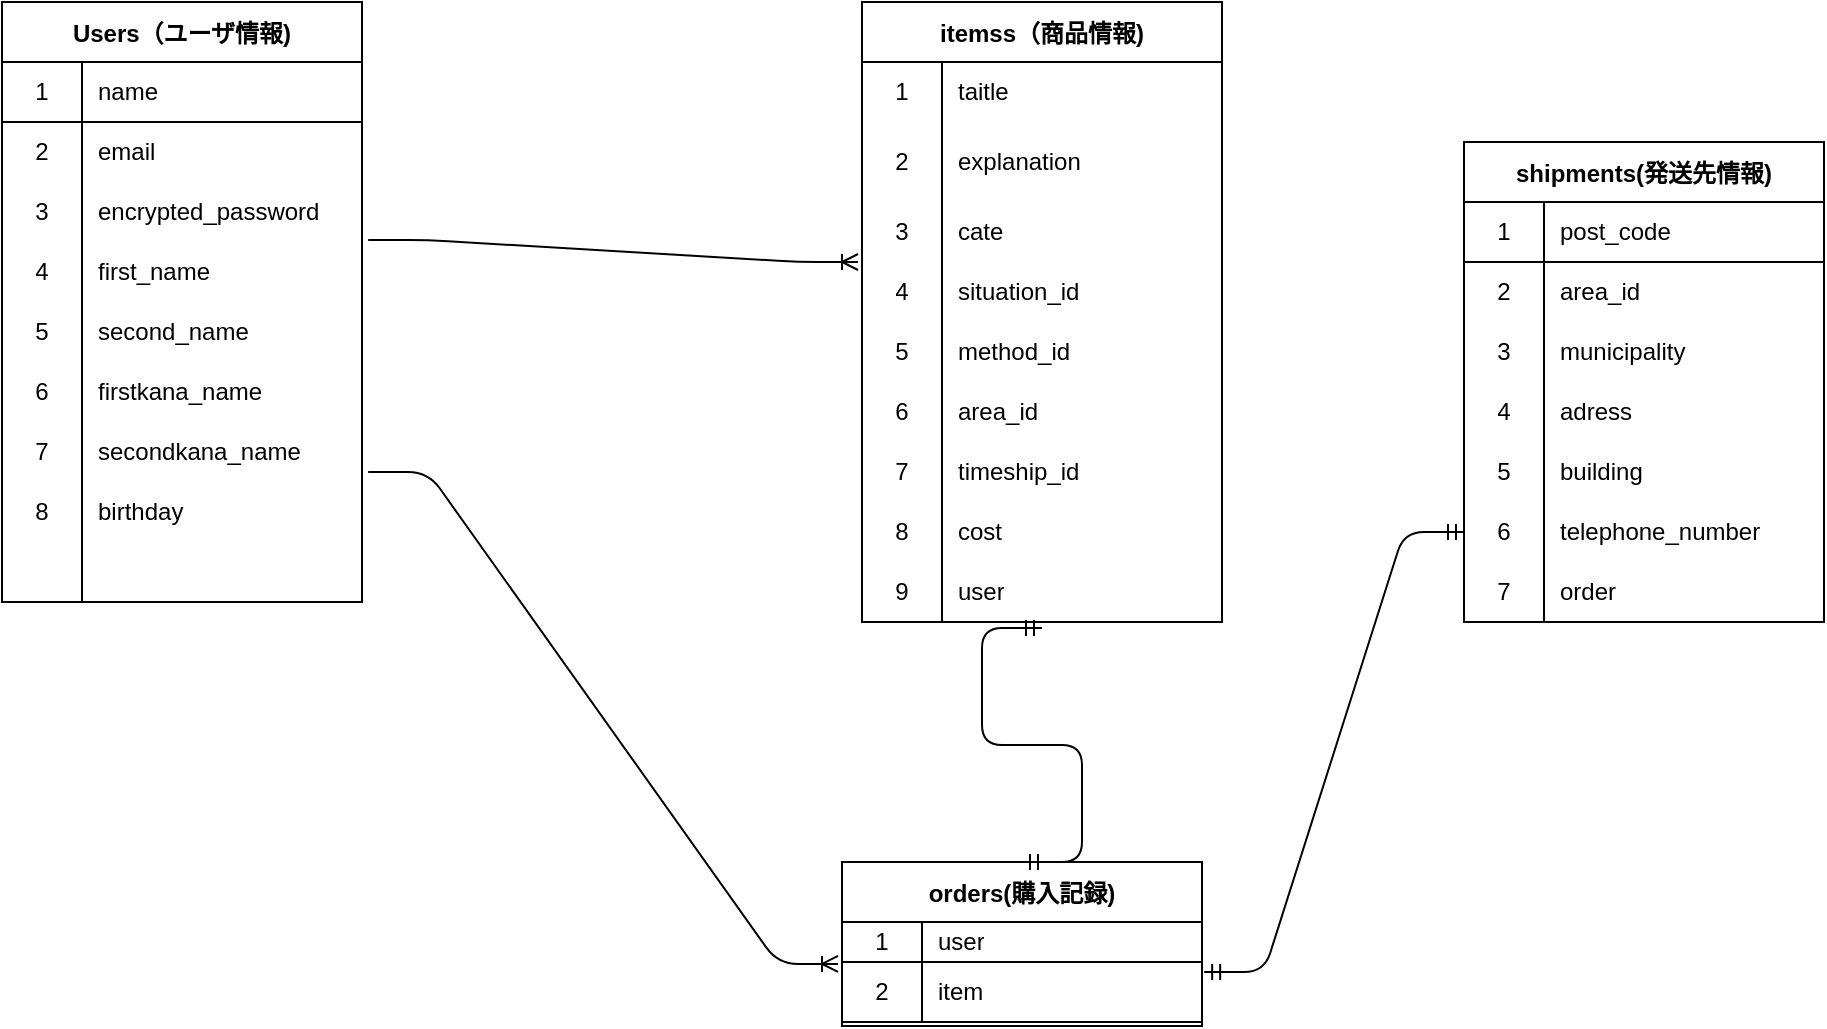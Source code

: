 <mxfile>
    <diagram id="HAmQC8g6SV_Kyie20dx6" name="ページ2">
        <mxGraphModel dx="898" dy="680" grid="1" gridSize="10" guides="1" tooltips="1" connect="1" arrows="1" fold="1" page="1" pageScale="1" pageWidth="3300" pageHeight="4681" math="0" shadow="0">
            <root>
                <mxCell id="KKR07gXqx2WLQy3OA1vE-0"/>
                <mxCell id="KKR07gXqx2WLQy3OA1vE-1" parent="KKR07gXqx2WLQy3OA1vE-0"/>
                <mxCell id="KKR07gXqx2WLQy3OA1vE-3" value="Users（ユーザ情報)" style="shape=table;startSize=30;container=1;collapsible=0;childLayout=tableLayout;fixedRows=1;rowLines=0;fontStyle=1;align=center;pointerEvents=1;" parent="KKR07gXqx2WLQy3OA1vE-1" vertex="1">
                    <mxGeometry x="50" y="40" width="180" height="300" as="geometry"/>
                </mxCell>
                <mxCell id="KKR07gXqx2WLQy3OA1vE-4" value="" style="shape=partialRectangle;html=1;whiteSpace=wrap;collapsible=0;dropTarget=0;pointerEvents=1;fillColor=none;top=0;left=0;bottom=1;right=0;points=[[0,0.5],[1,0.5]];portConstraint=eastwest;" parent="KKR07gXqx2WLQy3OA1vE-3" vertex="1">
                    <mxGeometry y="30" width="180" height="30" as="geometry"/>
                </mxCell>
                <mxCell id="KKR07gXqx2WLQy3OA1vE-5" value="1" style="shape=partialRectangle;html=1;whiteSpace=wrap;connectable=0;fillColor=none;top=0;left=0;bottom=0;right=0;overflow=hidden;pointerEvents=1;" parent="KKR07gXqx2WLQy3OA1vE-4" vertex="1">
                    <mxGeometry width="40" height="30" as="geometry">
                        <mxRectangle width="40" height="30" as="alternateBounds"/>
                    </mxGeometry>
                </mxCell>
                <mxCell id="KKR07gXqx2WLQy3OA1vE-6" value="name" style="shape=partialRectangle;html=1;whiteSpace=wrap;connectable=0;fillColor=none;top=0;left=0;bottom=0;right=0;align=left;spacingLeft=6;overflow=hidden;pointerEvents=1;" parent="KKR07gXqx2WLQy3OA1vE-4" vertex="1">
                    <mxGeometry x="40" width="140" height="30" as="geometry">
                        <mxRectangle width="140" height="30" as="alternateBounds"/>
                    </mxGeometry>
                </mxCell>
                <mxCell id="KKR07gXqx2WLQy3OA1vE-7" value="" style="shape=partialRectangle;html=1;whiteSpace=wrap;collapsible=0;dropTarget=0;pointerEvents=1;fillColor=none;top=0;left=0;bottom=0;right=0;points=[[0,0.5],[1,0.5]];portConstraint=eastwest;" parent="KKR07gXqx2WLQy3OA1vE-3" vertex="1">
                    <mxGeometry y="60" width="180" height="30" as="geometry"/>
                </mxCell>
                <mxCell id="KKR07gXqx2WLQy3OA1vE-8" value="2" style="shape=partialRectangle;html=1;whiteSpace=wrap;connectable=0;fillColor=none;top=0;left=0;bottom=0;right=0;overflow=hidden;pointerEvents=1;" parent="KKR07gXqx2WLQy3OA1vE-7" vertex="1">
                    <mxGeometry width="40" height="30" as="geometry">
                        <mxRectangle width="40" height="30" as="alternateBounds"/>
                    </mxGeometry>
                </mxCell>
                <mxCell id="KKR07gXqx2WLQy3OA1vE-9" value="email" style="shape=partialRectangle;html=1;whiteSpace=wrap;connectable=0;fillColor=none;top=0;left=0;bottom=0;right=0;align=left;spacingLeft=6;overflow=hidden;pointerEvents=1;" parent="KKR07gXqx2WLQy3OA1vE-7" vertex="1">
                    <mxGeometry x="40" width="140" height="30" as="geometry">
                        <mxRectangle width="140" height="30" as="alternateBounds"/>
                    </mxGeometry>
                </mxCell>
                <mxCell id="KKR07gXqx2WLQy3OA1vE-10" value="" style="shape=partialRectangle;html=1;whiteSpace=wrap;collapsible=0;dropTarget=0;pointerEvents=1;fillColor=none;top=0;left=0;bottom=0;right=0;points=[[0,0.5],[1,0.5]];portConstraint=eastwest;" parent="KKR07gXqx2WLQy3OA1vE-3" vertex="1">
                    <mxGeometry y="90" width="180" height="30" as="geometry"/>
                </mxCell>
                <mxCell id="KKR07gXqx2WLQy3OA1vE-11" value="3" style="shape=partialRectangle;html=1;whiteSpace=wrap;connectable=0;fillColor=none;top=0;left=0;bottom=0;right=0;overflow=hidden;pointerEvents=1;" parent="KKR07gXqx2WLQy3OA1vE-10" vertex="1">
                    <mxGeometry width="40" height="30" as="geometry">
                        <mxRectangle width="40" height="30" as="alternateBounds"/>
                    </mxGeometry>
                </mxCell>
                <mxCell id="KKR07gXqx2WLQy3OA1vE-12" value="&lt;span style=&quot;text-align: center&quot;&gt;encrypted_password&lt;/span&gt;" style="shape=partialRectangle;html=1;whiteSpace=wrap;connectable=0;fillColor=none;top=0;left=0;bottom=0;right=0;align=left;spacingLeft=6;overflow=hidden;pointerEvents=1;" parent="KKR07gXqx2WLQy3OA1vE-10" vertex="1">
                    <mxGeometry x="40" width="140" height="30" as="geometry">
                        <mxRectangle width="140" height="30" as="alternateBounds"/>
                    </mxGeometry>
                </mxCell>
                <mxCell id="rkaXgrc3tBhw8hOlT6_f-6" style="shape=partialRectangle;html=1;whiteSpace=wrap;collapsible=0;dropTarget=0;pointerEvents=1;fillColor=none;top=0;left=0;bottom=0;right=0;points=[[0,0.5],[1,0.5]];portConstraint=eastwest;" parent="KKR07gXqx2WLQy3OA1vE-3" vertex="1">
                    <mxGeometry y="120" width="180" height="30" as="geometry"/>
                </mxCell>
                <mxCell id="rkaXgrc3tBhw8hOlT6_f-7" value="4" style="shape=partialRectangle;html=1;whiteSpace=wrap;connectable=0;fillColor=none;top=0;left=0;bottom=0;right=0;overflow=hidden;pointerEvents=1;" parent="rkaXgrc3tBhw8hOlT6_f-6" vertex="1">
                    <mxGeometry width="40" height="30" as="geometry">
                        <mxRectangle width="40" height="30" as="alternateBounds"/>
                    </mxGeometry>
                </mxCell>
                <mxCell id="rkaXgrc3tBhw8hOlT6_f-8" value="first_name" style="shape=partialRectangle;html=1;whiteSpace=wrap;connectable=0;fillColor=none;top=0;left=0;bottom=0;right=0;align=left;spacingLeft=6;overflow=hidden;pointerEvents=1;" parent="rkaXgrc3tBhw8hOlT6_f-6" vertex="1">
                    <mxGeometry x="40" width="140" height="30" as="geometry">
                        <mxRectangle width="140" height="30" as="alternateBounds"/>
                    </mxGeometry>
                </mxCell>
                <mxCell id="54lVwlNkaG2s1yDhJboX-9" style="shape=partialRectangle;html=1;whiteSpace=wrap;collapsible=0;dropTarget=0;pointerEvents=1;fillColor=none;top=0;left=0;bottom=0;right=0;points=[[0,0.5],[1,0.5]];portConstraint=eastwest;" parent="KKR07gXqx2WLQy3OA1vE-3" vertex="1">
                    <mxGeometry y="150" width="180" height="30" as="geometry"/>
                </mxCell>
                <mxCell id="54lVwlNkaG2s1yDhJboX-10" value="5" style="shape=partialRectangle;html=1;whiteSpace=wrap;connectable=0;fillColor=none;top=0;left=0;bottom=0;right=0;overflow=hidden;pointerEvents=1;" parent="54lVwlNkaG2s1yDhJboX-9" vertex="1">
                    <mxGeometry width="40" height="30" as="geometry">
                        <mxRectangle width="40" height="30" as="alternateBounds"/>
                    </mxGeometry>
                </mxCell>
                <mxCell id="54lVwlNkaG2s1yDhJboX-11" value="second_name" style="shape=partialRectangle;html=1;whiteSpace=wrap;connectable=0;fillColor=none;top=0;left=0;bottom=0;right=0;align=left;spacingLeft=6;overflow=hidden;pointerEvents=1;" parent="54lVwlNkaG2s1yDhJboX-9" vertex="1">
                    <mxGeometry x="40" width="140" height="30" as="geometry">
                        <mxRectangle width="140" height="30" as="alternateBounds"/>
                    </mxGeometry>
                </mxCell>
                <mxCell id="-XnPijY7dvxs_Y76leoy-0" style="shape=partialRectangle;html=1;whiteSpace=wrap;collapsible=0;dropTarget=0;pointerEvents=1;fillColor=none;top=0;left=0;bottom=0;right=0;points=[[0,0.5],[1,0.5]];portConstraint=eastwest;" parent="KKR07gXqx2WLQy3OA1vE-3" vertex="1">
                    <mxGeometry y="180" width="180" height="30" as="geometry"/>
                </mxCell>
                <mxCell id="-XnPijY7dvxs_Y76leoy-1" value="6" style="shape=partialRectangle;html=1;whiteSpace=wrap;connectable=0;fillColor=none;top=0;left=0;bottom=0;right=0;overflow=hidden;pointerEvents=1;" parent="-XnPijY7dvxs_Y76leoy-0" vertex="1">
                    <mxGeometry width="40" height="30" as="geometry">
                        <mxRectangle width="40" height="30" as="alternateBounds"/>
                    </mxGeometry>
                </mxCell>
                <mxCell id="-XnPijY7dvxs_Y76leoy-2" value="firstkana_name" style="shape=partialRectangle;html=1;whiteSpace=wrap;connectable=0;fillColor=none;top=0;left=0;bottom=0;right=0;align=left;spacingLeft=6;overflow=hidden;pointerEvents=1;" parent="-XnPijY7dvxs_Y76leoy-0" vertex="1">
                    <mxGeometry x="40" width="140" height="30" as="geometry">
                        <mxRectangle width="140" height="30" as="alternateBounds"/>
                    </mxGeometry>
                </mxCell>
                <mxCell id="DHd6Ukvaedl3kXXWqimH-1" style="shape=partialRectangle;html=1;whiteSpace=wrap;collapsible=0;dropTarget=0;pointerEvents=1;fillColor=none;top=0;left=0;bottom=0;right=0;points=[[0,0.5],[1,0.5]];portConstraint=eastwest;" parent="KKR07gXqx2WLQy3OA1vE-3" vertex="1">
                    <mxGeometry y="210" width="180" height="30" as="geometry"/>
                </mxCell>
                <mxCell id="DHd6Ukvaedl3kXXWqimH-2" value="7" style="shape=partialRectangle;html=1;whiteSpace=wrap;connectable=0;fillColor=none;top=0;left=0;bottom=0;right=0;overflow=hidden;pointerEvents=1;" parent="DHd6Ukvaedl3kXXWqimH-1" vertex="1">
                    <mxGeometry width="40" height="30" as="geometry">
                        <mxRectangle width="40" height="30" as="alternateBounds"/>
                    </mxGeometry>
                </mxCell>
                <mxCell id="DHd6Ukvaedl3kXXWqimH-3" value="secondkana_name" style="shape=partialRectangle;html=1;whiteSpace=wrap;connectable=0;fillColor=none;top=0;left=0;bottom=0;right=0;align=left;spacingLeft=6;overflow=hidden;pointerEvents=1;" parent="DHd6Ukvaedl3kXXWqimH-1" vertex="1">
                    <mxGeometry x="40" width="140" height="30" as="geometry">
                        <mxRectangle width="140" height="30" as="alternateBounds"/>
                    </mxGeometry>
                </mxCell>
                <mxCell id="0" style="shape=partialRectangle;html=1;whiteSpace=wrap;collapsible=0;dropTarget=0;pointerEvents=1;fillColor=none;top=0;left=0;bottom=0;right=0;points=[[0,0.5],[1,0.5]];portConstraint=eastwest;" parent="KKR07gXqx2WLQy3OA1vE-3" vertex="1">
                    <mxGeometry y="240" width="180" height="30" as="geometry"/>
                </mxCell>
                <mxCell id="1" value="8" style="shape=partialRectangle;html=1;whiteSpace=wrap;connectable=0;fillColor=none;top=0;left=0;bottom=0;right=0;overflow=hidden;pointerEvents=1;" parent="0" vertex="1">
                    <mxGeometry width="40" height="30" as="geometry">
                        <mxRectangle width="40" height="30" as="alternateBounds"/>
                    </mxGeometry>
                </mxCell>
                <mxCell id="2" value="birthday" style="shape=partialRectangle;html=1;whiteSpace=wrap;connectable=0;fillColor=none;top=0;left=0;bottom=0;right=0;align=left;spacingLeft=6;overflow=hidden;pointerEvents=1;" parent="0" vertex="1">
                    <mxGeometry x="40" width="140" height="30" as="geometry">
                        <mxRectangle width="140" height="30" as="alternateBounds"/>
                    </mxGeometry>
                </mxCell>
                <mxCell id="54lVwlNkaG2s1yDhJboX-15" style="shape=partialRectangle;html=1;whiteSpace=wrap;collapsible=0;dropTarget=0;pointerEvents=1;fillColor=none;top=0;left=0;bottom=0;right=0;points=[[0,0.5],[1,0.5]];portConstraint=eastwest;" parent="KKR07gXqx2WLQy3OA1vE-3" vertex="1">
                    <mxGeometry y="270" width="180" height="30" as="geometry"/>
                </mxCell>
                <mxCell id="54lVwlNkaG2s1yDhJboX-16" style="shape=partialRectangle;html=1;whiteSpace=wrap;connectable=0;fillColor=none;top=0;left=0;bottom=0;right=0;overflow=hidden;pointerEvents=1;" parent="54lVwlNkaG2s1yDhJboX-15" vertex="1">
                    <mxGeometry width="40" height="30" as="geometry">
                        <mxRectangle width="40" height="30" as="alternateBounds"/>
                    </mxGeometry>
                </mxCell>
                <mxCell id="54lVwlNkaG2s1yDhJboX-17" style="shape=partialRectangle;html=1;whiteSpace=wrap;connectable=0;fillColor=none;top=0;left=0;bottom=0;right=0;align=left;spacingLeft=6;overflow=hidden;pointerEvents=1;" parent="54lVwlNkaG2s1yDhJboX-15" vertex="1">
                    <mxGeometry x="40" width="140" height="30" as="geometry">
                        <mxRectangle width="140" height="30" as="alternateBounds"/>
                    </mxGeometry>
                </mxCell>
                <mxCell id="NGka-ZyRMHWDOBhIJmGR-0" value="orders(購入記録)" style="shape=table;startSize=30;container=1;collapsible=0;childLayout=tableLayout;fixedRows=1;rowLines=0;fontStyle=1;align=center;pointerEvents=1;" parent="KKR07gXqx2WLQy3OA1vE-1" vertex="1">
                    <mxGeometry x="470" y="470" width="180" height="82" as="geometry"/>
                </mxCell>
                <mxCell id="NGka-ZyRMHWDOBhIJmGR-1" value="" style="shape=partialRectangle;html=1;whiteSpace=wrap;collapsible=0;dropTarget=0;pointerEvents=1;fillColor=none;top=0;left=0;bottom=1;right=0;points=[[0,0.5],[1,0.5]];portConstraint=eastwest;" parent="NGka-ZyRMHWDOBhIJmGR-0" vertex="1">
                    <mxGeometry y="30" width="180" height="20" as="geometry"/>
                </mxCell>
                <mxCell id="NGka-ZyRMHWDOBhIJmGR-2" value="1" style="shape=partialRectangle;html=1;whiteSpace=wrap;connectable=0;fillColor=none;top=0;left=0;bottom=0;right=0;overflow=hidden;pointerEvents=1;" parent="NGka-ZyRMHWDOBhIJmGR-1" vertex="1">
                    <mxGeometry width="40" height="20" as="geometry">
                        <mxRectangle width="40" height="20" as="alternateBounds"/>
                    </mxGeometry>
                </mxCell>
                <mxCell id="NGka-ZyRMHWDOBhIJmGR-3" value="user" style="shape=partialRectangle;html=1;whiteSpace=wrap;connectable=0;fillColor=none;top=0;left=0;bottom=0;right=0;align=left;spacingLeft=6;overflow=hidden;pointerEvents=1;" parent="NGka-ZyRMHWDOBhIJmGR-1" vertex="1">
                    <mxGeometry x="40" width="140" height="20" as="geometry">
                        <mxRectangle width="140" height="20" as="alternateBounds"/>
                    </mxGeometry>
                </mxCell>
                <mxCell id="5fztz6mS7vI0I6KmodgP-0" style="shape=partialRectangle;html=1;whiteSpace=wrap;collapsible=0;dropTarget=0;pointerEvents=1;fillColor=none;top=0;left=0;bottom=1;right=0;points=[[0,0.5],[1,0.5]];portConstraint=eastwest;" parent="NGka-ZyRMHWDOBhIJmGR-0" vertex="1">
                    <mxGeometry y="50" width="180" height="30" as="geometry"/>
                </mxCell>
                <mxCell id="5fztz6mS7vI0I6KmodgP-1" value="2" style="shape=partialRectangle;html=1;whiteSpace=wrap;connectable=0;fillColor=none;top=0;left=0;bottom=0;right=0;overflow=hidden;pointerEvents=1;" parent="5fztz6mS7vI0I6KmodgP-0" vertex="1">
                    <mxGeometry width="40" height="30" as="geometry">
                        <mxRectangle width="40" height="30" as="alternateBounds"/>
                    </mxGeometry>
                </mxCell>
                <mxCell id="5fztz6mS7vI0I6KmodgP-2" value="item" style="shape=partialRectangle;html=1;whiteSpace=wrap;connectable=0;fillColor=none;top=0;left=0;bottom=0;right=0;align=left;spacingLeft=6;overflow=hidden;pointerEvents=1;" parent="5fztz6mS7vI0I6KmodgP-0" vertex="1">
                    <mxGeometry x="40" width="140" height="30" as="geometry">
                        <mxRectangle width="140" height="30" as="alternateBounds"/>
                    </mxGeometry>
                </mxCell>
                <mxCell id="qSwpKZv6dX3v5KMkahOb-0" value="itemss（商品情報)" style="shape=table;startSize=30;container=1;collapsible=0;childLayout=tableLayout;fixedRows=1;rowLines=0;fontStyle=1;align=center;pointerEvents=1;" parent="KKR07gXqx2WLQy3OA1vE-1" vertex="1">
                    <mxGeometry x="480" y="40" width="180" height="310" as="geometry"/>
                </mxCell>
                <mxCell id="qSwpKZv6dX3v5KMkahOb-4" value="" style="shape=partialRectangle;html=1;whiteSpace=wrap;collapsible=0;dropTarget=0;pointerEvents=1;fillColor=none;top=0;left=0;bottom=0;right=0;points=[[0,0.5],[1,0.5]];portConstraint=eastwest;" parent="qSwpKZv6dX3v5KMkahOb-0" vertex="1">
                    <mxGeometry y="30" width="180" height="30" as="geometry"/>
                </mxCell>
                <mxCell id="qSwpKZv6dX3v5KMkahOb-5" value="1" style="shape=partialRectangle;html=1;whiteSpace=wrap;connectable=0;fillColor=none;top=0;left=0;bottom=0;right=0;overflow=hidden;pointerEvents=1;" parent="qSwpKZv6dX3v5KMkahOb-4" vertex="1">
                    <mxGeometry width="40" height="30" as="geometry">
                        <mxRectangle width="40" height="30" as="alternateBounds"/>
                    </mxGeometry>
                </mxCell>
                <mxCell id="qSwpKZv6dX3v5KMkahOb-6" value="taitle" style="shape=partialRectangle;html=1;whiteSpace=wrap;connectable=0;fillColor=none;top=0;left=0;bottom=0;right=0;align=left;spacingLeft=6;overflow=hidden;pointerEvents=1;" parent="qSwpKZv6dX3v5KMkahOb-4" vertex="1">
                    <mxGeometry x="40" width="140" height="30" as="geometry">
                        <mxRectangle width="140" height="30" as="alternateBounds"/>
                    </mxGeometry>
                </mxCell>
                <mxCell id="qSwpKZv6dX3v5KMkahOb-7" value="" style="shape=partialRectangle;html=1;whiteSpace=wrap;collapsible=0;dropTarget=0;pointerEvents=1;fillColor=none;top=0;left=0;bottom=0;right=0;points=[[0,0.5],[1,0.5]];portConstraint=eastwest;" parent="qSwpKZv6dX3v5KMkahOb-0" vertex="1">
                    <mxGeometry y="60" width="180" height="40" as="geometry"/>
                </mxCell>
                <mxCell id="qSwpKZv6dX3v5KMkahOb-8" value="2" style="shape=partialRectangle;html=1;whiteSpace=wrap;connectable=0;fillColor=none;top=0;left=0;bottom=0;right=0;overflow=hidden;pointerEvents=1;" parent="qSwpKZv6dX3v5KMkahOb-7" vertex="1">
                    <mxGeometry width="40" height="40" as="geometry">
                        <mxRectangle width="40" height="40" as="alternateBounds"/>
                    </mxGeometry>
                </mxCell>
                <mxCell id="qSwpKZv6dX3v5KMkahOb-9" value="explanation" style="shape=partialRectangle;html=1;whiteSpace=wrap;connectable=0;fillColor=none;top=0;left=0;bottom=0;right=0;align=left;spacingLeft=6;overflow=hidden;pointerEvents=1;" parent="qSwpKZv6dX3v5KMkahOb-7" vertex="1">
                    <mxGeometry x="40" width="140" height="40" as="geometry">
                        <mxRectangle width="140" height="40" as="alternateBounds"/>
                    </mxGeometry>
                </mxCell>
                <mxCell id="54lVwlNkaG2s1yDhJboX-22" style="shape=partialRectangle;html=1;whiteSpace=wrap;collapsible=0;dropTarget=0;pointerEvents=1;fillColor=none;top=0;left=0;bottom=0;right=0;points=[[0,0.5],[1,0.5]];portConstraint=eastwest;" parent="qSwpKZv6dX3v5KMkahOb-0" vertex="1">
                    <mxGeometry y="100" width="180" height="30" as="geometry"/>
                </mxCell>
                <mxCell id="54lVwlNkaG2s1yDhJboX-23" value="3" style="shape=partialRectangle;html=1;whiteSpace=wrap;connectable=0;fillColor=none;top=0;left=0;bottom=0;right=0;overflow=hidden;pointerEvents=1;" parent="54lVwlNkaG2s1yDhJboX-22" vertex="1">
                    <mxGeometry width="40" height="30" as="geometry">
                        <mxRectangle width="40" height="30" as="alternateBounds"/>
                    </mxGeometry>
                </mxCell>
                <mxCell id="54lVwlNkaG2s1yDhJboX-24" value="cate" style="shape=partialRectangle;html=1;whiteSpace=wrap;connectable=0;fillColor=none;top=0;left=0;bottom=0;right=0;align=left;spacingLeft=6;overflow=hidden;pointerEvents=1;" parent="54lVwlNkaG2s1yDhJboX-22" vertex="1">
                    <mxGeometry x="40" width="140" height="30" as="geometry">
                        <mxRectangle width="140" height="30" as="alternateBounds"/>
                    </mxGeometry>
                </mxCell>
                <mxCell id="DHd6Ukvaedl3kXXWqimH-4" style="shape=partialRectangle;html=1;whiteSpace=wrap;collapsible=0;dropTarget=0;pointerEvents=1;fillColor=none;top=0;left=0;bottom=0;right=0;points=[[0,0.5],[1,0.5]];portConstraint=eastwest;" parent="qSwpKZv6dX3v5KMkahOb-0" vertex="1">
                    <mxGeometry y="130" width="180" height="30" as="geometry"/>
                </mxCell>
                <mxCell id="DHd6Ukvaedl3kXXWqimH-5" value="4" style="shape=partialRectangle;html=1;whiteSpace=wrap;connectable=0;fillColor=none;top=0;left=0;bottom=0;right=0;overflow=hidden;pointerEvents=1;" parent="DHd6Ukvaedl3kXXWqimH-4" vertex="1">
                    <mxGeometry width="40" height="30" as="geometry">
                        <mxRectangle width="40" height="30" as="alternateBounds"/>
                    </mxGeometry>
                </mxCell>
                <mxCell id="DHd6Ukvaedl3kXXWqimH-6" value="situation_id" style="shape=partialRectangle;html=1;whiteSpace=wrap;connectable=0;fillColor=none;top=0;left=0;bottom=0;right=0;align=left;spacingLeft=6;overflow=hidden;pointerEvents=1;" parent="DHd6Ukvaedl3kXXWqimH-4" vertex="1">
                    <mxGeometry x="40" width="140" height="30" as="geometry">
                        <mxRectangle width="140" height="30" as="alternateBounds"/>
                    </mxGeometry>
                </mxCell>
                <mxCell id="qSwpKZv6dX3v5KMkahOb-23" style="shape=partialRectangle;html=1;whiteSpace=wrap;collapsible=0;dropTarget=0;pointerEvents=1;fillColor=none;top=0;left=0;bottom=0;right=0;points=[[0,0.5],[1,0.5]];portConstraint=eastwest;" parent="qSwpKZv6dX3v5KMkahOb-0" vertex="1">
                    <mxGeometry y="160" width="180" height="30" as="geometry"/>
                </mxCell>
                <mxCell id="qSwpKZv6dX3v5KMkahOb-24" value="5" style="shape=partialRectangle;html=1;whiteSpace=wrap;connectable=0;fillColor=none;top=0;left=0;bottom=0;right=0;overflow=hidden;pointerEvents=1;" parent="qSwpKZv6dX3v5KMkahOb-23" vertex="1">
                    <mxGeometry width="40" height="30" as="geometry">
                        <mxRectangle width="40" height="30" as="alternateBounds"/>
                    </mxGeometry>
                </mxCell>
                <mxCell id="qSwpKZv6dX3v5KMkahOb-25" value="method_id" style="shape=partialRectangle;html=1;whiteSpace=wrap;connectable=0;fillColor=none;top=0;left=0;bottom=0;right=0;align=left;spacingLeft=6;overflow=hidden;pointerEvents=1;" parent="qSwpKZv6dX3v5KMkahOb-23" vertex="1">
                    <mxGeometry x="40" width="140" height="30" as="geometry">
                        <mxRectangle width="140" height="30" as="alternateBounds"/>
                    </mxGeometry>
                </mxCell>
                <mxCell id="qSwpKZv6dX3v5KMkahOb-26" style="shape=partialRectangle;html=1;whiteSpace=wrap;collapsible=0;dropTarget=0;pointerEvents=1;fillColor=none;top=0;left=0;bottom=0;right=0;points=[[0,0.5],[1,0.5]];portConstraint=eastwest;" parent="qSwpKZv6dX3v5KMkahOb-0" vertex="1">
                    <mxGeometry y="190" width="180" height="30" as="geometry"/>
                </mxCell>
                <mxCell id="qSwpKZv6dX3v5KMkahOb-27" value="6" style="shape=partialRectangle;html=1;whiteSpace=wrap;connectable=0;fillColor=none;top=0;left=0;bottom=0;right=0;overflow=hidden;pointerEvents=1;" parent="qSwpKZv6dX3v5KMkahOb-26" vertex="1">
                    <mxGeometry width="40" height="30" as="geometry">
                        <mxRectangle width="40" height="30" as="alternateBounds"/>
                    </mxGeometry>
                </mxCell>
                <mxCell id="qSwpKZv6dX3v5KMkahOb-28" value="area_id" style="shape=partialRectangle;html=1;whiteSpace=wrap;connectable=0;fillColor=none;top=0;left=0;bottom=0;right=0;align=left;spacingLeft=6;overflow=hidden;pointerEvents=1;" parent="qSwpKZv6dX3v5KMkahOb-26" vertex="1">
                    <mxGeometry x="40" width="140" height="30" as="geometry">
                        <mxRectangle width="140" height="30" as="alternateBounds"/>
                    </mxGeometry>
                </mxCell>
                <mxCell id="qSwpKZv6dX3v5KMkahOb-29" style="shape=partialRectangle;html=1;whiteSpace=wrap;collapsible=0;dropTarget=0;pointerEvents=1;fillColor=none;top=0;left=0;bottom=0;right=0;points=[[0,0.5],[1,0.5]];portConstraint=eastwest;" parent="qSwpKZv6dX3v5KMkahOb-0" vertex="1">
                    <mxGeometry y="220" width="180" height="30" as="geometry"/>
                </mxCell>
                <mxCell id="qSwpKZv6dX3v5KMkahOb-30" value="7" style="shape=partialRectangle;html=1;whiteSpace=wrap;connectable=0;fillColor=none;top=0;left=0;bottom=0;right=0;overflow=hidden;pointerEvents=1;" parent="qSwpKZv6dX3v5KMkahOb-29" vertex="1">
                    <mxGeometry width="40" height="30" as="geometry">
                        <mxRectangle width="40" height="30" as="alternateBounds"/>
                    </mxGeometry>
                </mxCell>
                <mxCell id="qSwpKZv6dX3v5KMkahOb-31" value="timeship_id" style="shape=partialRectangle;html=1;whiteSpace=wrap;connectable=0;fillColor=none;top=0;left=0;bottom=0;right=0;align=left;spacingLeft=6;overflow=hidden;pointerEvents=1;" parent="qSwpKZv6dX3v5KMkahOb-29" vertex="1">
                    <mxGeometry x="40" width="140" height="30" as="geometry">
                        <mxRectangle width="140" height="30" as="alternateBounds"/>
                    </mxGeometry>
                </mxCell>
                <mxCell id="qSwpKZv6dX3v5KMkahOb-32" style="shape=partialRectangle;html=1;whiteSpace=wrap;collapsible=0;dropTarget=0;pointerEvents=1;fillColor=none;top=0;left=0;bottom=0;right=0;points=[[0,0.5],[1,0.5]];portConstraint=eastwest;" parent="qSwpKZv6dX3v5KMkahOb-0" vertex="1">
                    <mxGeometry y="250" width="180" height="30" as="geometry"/>
                </mxCell>
                <mxCell id="qSwpKZv6dX3v5KMkahOb-33" value="8" style="shape=partialRectangle;html=1;whiteSpace=wrap;connectable=0;fillColor=none;top=0;left=0;bottom=0;right=0;overflow=hidden;pointerEvents=1;" parent="qSwpKZv6dX3v5KMkahOb-32" vertex="1">
                    <mxGeometry width="40" height="30" as="geometry">
                        <mxRectangle width="40" height="30" as="alternateBounds"/>
                    </mxGeometry>
                </mxCell>
                <mxCell id="qSwpKZv6dX3v5KMkahOb-34" value="cost" style="shape=partialRectangle;html=1;whiteSpace=wrap;connectable=0;fillColor=none;top=0;left=0;bottom=0;right=0;align=left;spacingLeft=6;overflow=hidden;pointerEvents=1;" parent="qSwpKZv6dX3v5KMkahOb-32" vertex="1">
                    <mxGeometry x="40" width="140" height="30" as="geometry">
                        <mxRectangle width="140" height="30" as="alternateBounds"/>
                    </mxGeometry>
                </mxCell>
                <mxCell id="5fztz6mS7vI0I6KmodgP-3" style="shape=partialRectangle;html=1;whiteSpace=wrap;collapsible=0;dropTarget=0;pointerEvents=1;fillColor=none;top=0;left=0;bottom=0;right=0;points=[[0,0.5],[1,0.5]];portConstraint=eastwest;" parent="qSwpKZv6dX3v5KMkahOb-0" vertex="1">
                    <mxGeometry y="280" width="180" height="30" as="geometry"/>
                </mxCell>
                <mxCell id="5fztz6mS7vI0I6KmodgP-4" value="9" style="shape=partialRectangle;html=1;whiteSpace=wrap;connectable=0;fillColor=none;top=0;left=0;bottom=0;right=0;overflow=hidden;pointerEvents=1;" parent="5fztz6mS7vI0I6KmodgP-3" vertex="1">
                    <mxGeometry width="40" height="30" as="geometry">
                        <mxRectangle width="40" height="30" as="alternateBounds"/>
                    </mxGeometry>
                </mxCell>
                <mxCell id="5fztz6mS7vI0I6KmodgP-5" value="user" style="shape=partialRectangle;html=1;whiteSpace=wrap;connectable=0;fillColor=none;top=0;left=0;bottom=0;right=0;align=left;spacingLeft=6;overflow=hidden;pointerEvents=1;" parent="5fztz6mS7vI0I6KmodgP-3" vertex="1">
                    <mxGeometry x="40" width="140" height="30" as="geometry">
                        <mxRectangle width="140" height="30" as="alternateBounds"/>
                    </mxGeometry>
                </mxCell>
                <mxCell id="DHd6Ukvaedl3kXXWqimH-7" value="" style="edgeStyle=entityRelationEdgeStyle;fontSize=12;html=1;endArrow=ERoneToMany;entryX=-0.011;entryY=0;entryDx=0;entryDy=0;entryPerimeter=0;exitX=1.017;exitY=-0.033;exitDx=0;exitDy=0;exitPerimeter=0;" parent="KKR07gXqx2WLQy3OA1vE-1" source="rkaXgrc3tBhw8hOlT6_f-6" target="DHd6Ukvaedl3kXXWqimH-4" edge="1">
                    <mxGeometry width="100" height="100" relative="1" as="geometry">
                        <mxPoint x="240" y="160" as="sourcePoint"/>
                        <mxPoint x="330" y="60" as="targetPoint"/>
                    </mxGeometry>
                </mxCell>
                <mxCell id="DHd6Ukvaedl3kXXWqimH-10" value="" style="edgeStyle=entityRelationEdgeStyle;fontSize=12;html=1;endArrow=ERoneToMany;exitX=1.017;exitY=0.833;exitDx=0;exitDy=0;exitPerimeter=0;entryX=-0.011;entryY=0.033;entryDx=0;entryDy=0;entryPerimeter=0;" parent="KKR07gXqx2WLQy3OA1vE-1" source="DHd6Ukvaedl3kXXWqimH-1" target="5fztz6mS7vI0I6KmodgP-0" edge="1">
                    <mxGeometry width="100" height="100" relative="1" as="geometry">
                        <mxPoint x="120.0" y="290" as="sourcePoint"/>
                        <mxPoint x="478.02" y="537" as="targetPoint"/>
                    </mxGeometry>
                </mxCell>
                <mxCell id="5fztz6mS7vI0I6KmodgP-9" value="shipments(発送先情報)" style="shape=table;startSize=30;container=1;collapsible=0;childLayout=tableLayout;fixedRows=1;rowLines=0;fontStyle=1;align=center;pointerEvents=1;" parent="KKR07gXqx2WLQy3OA1vE-1" vertex="1">
                    <mxGeometry x="781" y="110" width="180" height="240" as="geometry"/>
                </mxCell>
                <mxCell id="5fztz6mS7vI0I6KmodgP-10" value="" style="shape=partialRectangle;html=1;whiteSpace=wrap;collapsible=0;dropTarget=0;pointerEvents=1;fillColor=none;top=0;left=0;bottom=1;right=0;points=[[0,0.5],[1,0.5]];portConstraint=eastwest;" parent="5fztz6mS7vI0I6KmodgP-9" vertex="1">
                    <mxGeometry y="30" width="180" height="30" as="geometry"/>
                </mxCell>
                <mxCell id="5fztz6mS7vI0I6KmodgP-11" value="1" style="shape=partialRectangle;html=1;whiteSpace=wrap;connectable=0;fillColor=none;top=0;left=0;bottom=0;right=0;overflow=hidden;pointerEvents=1;" parent="5fztz6mS7vI0I6KmodgP-10" vertex="1">
                    <mxGeometry width="40" height="30" as="geometry">
                        <mxRectangle width="40" height="30" as="alternateBounds"/>
                    </mxGeometry>
                </mxCell>
                <mxCell id="5fztz6mS7vI0I6KmodgP-12" value="post_code" style="shape=partialRectangle;html=1;whiteSpace=wrap;connectable=0;fillColor=none;top=0;left=0;bottom=0;right=0;align=left;spacingLeft=6;overflow=hidden;pointerEvents=1;strokeColor=default;" parent="5fztz6mS7vI0I6KmodgP-10" vertex="1">
                    <mxGeometry x="40" width="140" height="30" as="geometry">
                        <mxRectangle width="140" height="30" as="alternateBounds"/>
                    </mxGeometry>
                </mxCell>
                <mxCell id="5fztz6mS7vI0I6KmodgP-13" value="" style="shape=partialRectangle;html=1;whiteSpace=wrap;collapsible=0;dropTarget=0;pointerEvents=1;fillColor=none;top=0;left=0;bottom=0;right=0;points=[[0,0.5],[1,0.5]];portConstraint=eastwest;" parent="5fztz6mS7vI0I6KmodgP-9" vertex="1">
                    <mxGeometry y="60" width="180" height="30" as="geometry"/>
                </mxCell>
                <mxCell id="5fztz6mS7vI0I6KmodgP-14" value="2" style="shape=partialRectangle;html=1;whiteSpace=wrap;connectable=0;fillColor=none;top=0;left=0;bottom=0;right=0;overflow=hidden;pointerEvents=1;" parent="5fztz6mS7vI0I6KmodgP-13" vertex="1">
                    <mxGeometry width="40" height="30" as="geometry">
                        <mxRectangle width="40" height="30" as="alternateBounds"/>
                    </mxGeometry>
                </mxCell>
                <mxCell id="5fztz6mS7vI0I6KmodgP-15" value="area_id" style="shape=partialRectangle;html=1;whiteSpace=wrap;connectable=0;fillColor=none;top=0;left=0;bottom=0;right=0;align=left;spacingLeft=6;overflow=hidden;pointerEvents=1;" parent="5fztz6mS7vI0I6KmodgP-13" vertex="1">
                    <mxGeometry x="40" width="140" height="30" as="geometry">
                        <mxRectangle width="140" height="30" as="alternateBounds"/>
                    </mxGeometry>
                </mxCell>
                <mxCell id="5fztz6mS7vI0I6KmodgP-19" style="shape=partialRectangle;html=1;whiteSpace=wrap;collapsible=0;dropTarget=0;pointerEvents=1;fillColor=none;top=0;left=0;bottom=0;right=0;points=[[0,0.5],[1,0.5]];portConstraint=eastwest;" parent="5fztz6mS7vI0I6KmodgP-9" vertex="1">
                    <mxGeometry y="90" width="180" height="30" as="geometry"/>
                </mxCell>
                <mxCell id="5fztz6mS7vI0I6KmodgP-20" value="3" style="shape=partialRectangle;html=1;whiteSpace=wrap;connectable=0;fillColor=none;top=0;left=0;bottom=0;right=0;overflow=hidden;pointerEvents=1;" parent="5fztz6mS7vI0I6KmodgP-19" vertex="1">
                    <mxGeometry width="40" height="30" as="geometry">
                        <mxRectangle width="40" height="30" as="alternateBounds"/>
                    </mxGeometry>
                </mxCell>
                <mxCell id="5fztz6mS7vI0I6KmodgP-21" value="municipality" style="shape=partialRectangle;html=1;whiteSpace=wrap;connectable=0;fillColor=none;top=0;left=0;bottom=0;right=0;align=left;spacingLeft=6;overflow=hidden;pointerEvents=1;" parent="5fztz6mS7vI0I6KmodgP-19" vertex="1">
                    <mxGeometry x="40" width="140" height="30" as="geometry">
                        <mxRectangle width="140" height="30" as="alternateBounds"/>
                    </mxGeometry>
                </mxCell>
                <mxCell id="5fztz6mS7vI0I6KmodgP-22" style="shape=partialRectangle;html=1;whiteSpace=wrap;collapsible=0;dropTarget=0;pointerEvents=1;fillColor=none;top=0;left=0;bottom=0;right=0;points=[[0,0.5],[1,0.5]];portConstraint=eastwest;" parent="5fztz6mS7vI0I6KmodgP-9" vertex="1">
                    <mxGeometry y="120" width="180" height="30" as="geometry"/>
                </mxCell>
                <mxCell id="5fztz6mS7vI0I6KmodgP-23" value="4" style="shape=partialRectangle;html=1;whiteSpace=wrap;connectable=0;fillColor=none;top=0;left=0;bottom=0;right=0;overflow=hidden;pointerEvents=1;" parent="5fztz6mS7vI0I6KmodgP-22" vertex="1">
                    <mxGeometry width="40" height="30" as="geometry">
                        <mxRectangle width="40" height="30" as="alternateBounds"/>
                    </mxGeometry>
                </mxCell>
                <mxCell id="5fztz6mS7vI0I6KmodgP-24" value="adress" style="shape=partialRectangle;html=1;whiteSpace=wrap;connectable=0;fillColor=none;top=0;left=0;bottom=0;right=0;align=left;spacingLeft=6;overflow=hidden;pointerEvents=1;" parent="5fztz6mS7vI0I6KmodgP-22" vertex="1">
                    <mxGeometry x="40" width="140" height="30" as="geometry">
                        <mxRectangle width="140" height="30" as="alternateBounds"/>
                    </mxGeometry>
                </mxCell>
                <mxCell id="5fztz6mS7vI0I6KmodgP-25" style="shape=partialRectangle;html=1;whiteSpace=wrap;collapsible=0;dropTarget=0;pointerEvents=1;fillColor=none;top=0;left=0;bottom=0;right=0;points=[[0,0.5],[1,0.5]];portConstraint=eastwest;" parent="5fztz6mS7vI0I6KmodgP-9" vertex="1">
                    <mxGeometry y="150" width="180" height="30" as="geometry"/>
                </mxCell>
                <mxCell id="5fztz6mS7vI0I6KmodgP-26" value="5" style="shape=partialRectangle;html=1;whiteSpace=wrap;connectable=0;fillColor=none;top=0;left=0;bottom=0;right=0;overflow=hidden;pointerEvents=1;" parent="5fztz6mS7vI0I6KmodgP-25" vertex="1">
                    <mxGeometry width="40" height="30" as="geometry">
                        <mxRectangle width="40" height="30" as="alternateBounds"/>
                    </mxGeometry>
                </mxCell>
                <mxCell id="5fztz6mS7vI0I6KmodgP-27" value="building" style="shape=partialRectangle;html=1;whiteSpace=wrap;connectable=0;fillColor=none;top=0;left=0;bottom=0;right=0;align=left;spacingLeft=6;overflow=hidden;pointerEvents=1;" parent="5fztz6mS7vI0I6KmodgP-25" vertex="1">
                    <mxGeometry x="40" width="140" height="30" as="geometry">
                        <mxRectangle width="140" height="30" as="alternateBounds"/>
                    </mxGeometry>
                </mxCell>
                <mxCell id="5fztz6mS7vI0I6KmodgP-28" style="shape=partialRectangle;html=1;whiteSpace=wrap;collapsible=0;dropTarget=0;pointerEvents=1;fillColor=none;top=0;left=0;bottom=0;right=0;points=[[0,0.5],[1,0.5]];portConstraint=eastwest;" parent="5fztz6mS7vI0I6KmodgP-9" vertex="1">
                    <mxGeometry y="180" width="180" height="30" as="geometry"/>
                </mxCell>
                <mxCell id="5fztz6mS7vI0I6KmodgP-29" value="6" style="shape=partialRectangle;html=1;whiteSpace=wrap;connectable=0;fillColor=none;top=0;left=0;bottom=0;right=0;overflow=hidden;pointerEvents=1;" parent="5fztz6mS7vI0I6KmodgP-28" vertex="1">
                    <mxGeometry width="40" height="30" as="geometry">
                        <mxRectangle width="40" height="30" as="alternateBounds"/>
                    </mxGeometry>
                </mxCell>
                <mxCell id="5fztz6mS7vI0I6KmodgP-30" value="telephone_number" style="shape=partialRectangle;html=1;whiteSpace=wrap;connectable=0;fillColor=none;top=0;left=0;bottom=0;right=0;align=left;spacingLeft=6;overflow=hidden;pointerEvents=1;" parent="5fztz6mS7vI0I6KmodgP-28" vertex="1">
                    <mxGeometry x="40" width="140" height="30" as="geometry">
                        <mxRectangle width="140" height="30" as="alternateBounds"/>
                    </mxGeometry>
                </mxCell>
                <mxCell id="3" style="shape=partialRectangle;html=1;whiteSpace=wrap;collapsible=0;dropTarget=0;pointerEvents=1;fillColor=none;top=0;left=0;bottom=0;right=0;points=[[0,0.5],[1,0.5]];portConstraint=eastwest;" vertex="1" parent="5fztz6mS7vI0I6KmodgP-9">
                    <mxGeometry y="210" width="180" height="30" as="geometry"/>
                </mxCell>
                <mxCell id="4" value="7" style="shape=partialRectangle;html=1;whiteSpace=wrap;connectable=0;fillColor=none;top=0;left=0;bottom=0;right=0;overflow=hidden;pointerEvents=1;" vertex="1" parent="3">
                    <mxGeometry width="40" height="30" as="geometry">
                        <mxRectangle width="40" height="30" as="alternateBounds"/>
                    </mxGeometry>
                </mxCell>
                <mxCell id="5" value="order" style="shape=partialRectangle;html=1;whiteSpace=wrap;connectable=0;fillColor=none;top=0;left=0;bottom=0;right=0;align=left;spacingLeft=6;overflow=hidden;pointerEvents=1;" vertex="1" parent="3">
                    <mxGeometry x="40" width="140" height="30" as="geometry">
                        <mxRectangle width="140" height="30" as="alternateBounds"/>
                    </mxGeometry>
                </mxCell>
                <mxCell id="5fztz6mS7vI0I6KmodgP-40" value="" style="edgeStyle=entityRelationEdgeStyle;fontSize=12;html=1;endArrow=ERmandOne;startArrow=ERmandOne;exitX=1.006;exitY=0.167;exitDx=0;exitDy=0;exitPerimeter=0;entryX=0;entryY=0.5;entryDx=0;entryDy=0;" parent="KKR07gXqx2WLQy3OA1vE-1" source="5fztz6mS7vI0I6KmodgP-0" target="5fztz6mS7vI0I6KmodgP-28" edge="1">
                    <mxGeometry width="100" height="100" relative="1" as="geometry">
                        <mxPoint x="582" y="400" as="sourcePoint"/>
                        <mxPoint x="860" y="400" as="targetPoint"/>
                    </mxGeometry>
                </mxCell>
                <mxCell id="54lVwlNkaG2s1yDhJboX-2" value="" style="edgeStyle=entityRelationEdgeStyle;fontSize=12;html=1;endArrow=ERmandOne;startArrow=ERmandOne;exitX=0.5;exitY=1.1;exitDx=0;exitDy=0;entryX=0.5;entryY=0;entryDx=0;entryDy=0;exitPerimeter=0;" parent="KKR07gXqx2WLQy3OA1vE-1" source="5fztz6mS7vI0I6KmodgP-3" target="NGka-ZyRMHWDOBhIJmGR-0" edge="1">
                    <mxGeometry width="100" height="100" relative="1" as="geometry">
                        <mxPoint x="570" y="350" as="sourcePoint"/>
                        <mxPoint x="570" y="461" as="targetPoint"/>
                    </mxGeometry>
                </mxCell>
            </root>
        </mxGraphModel>
    </diagram>
</mxfile>